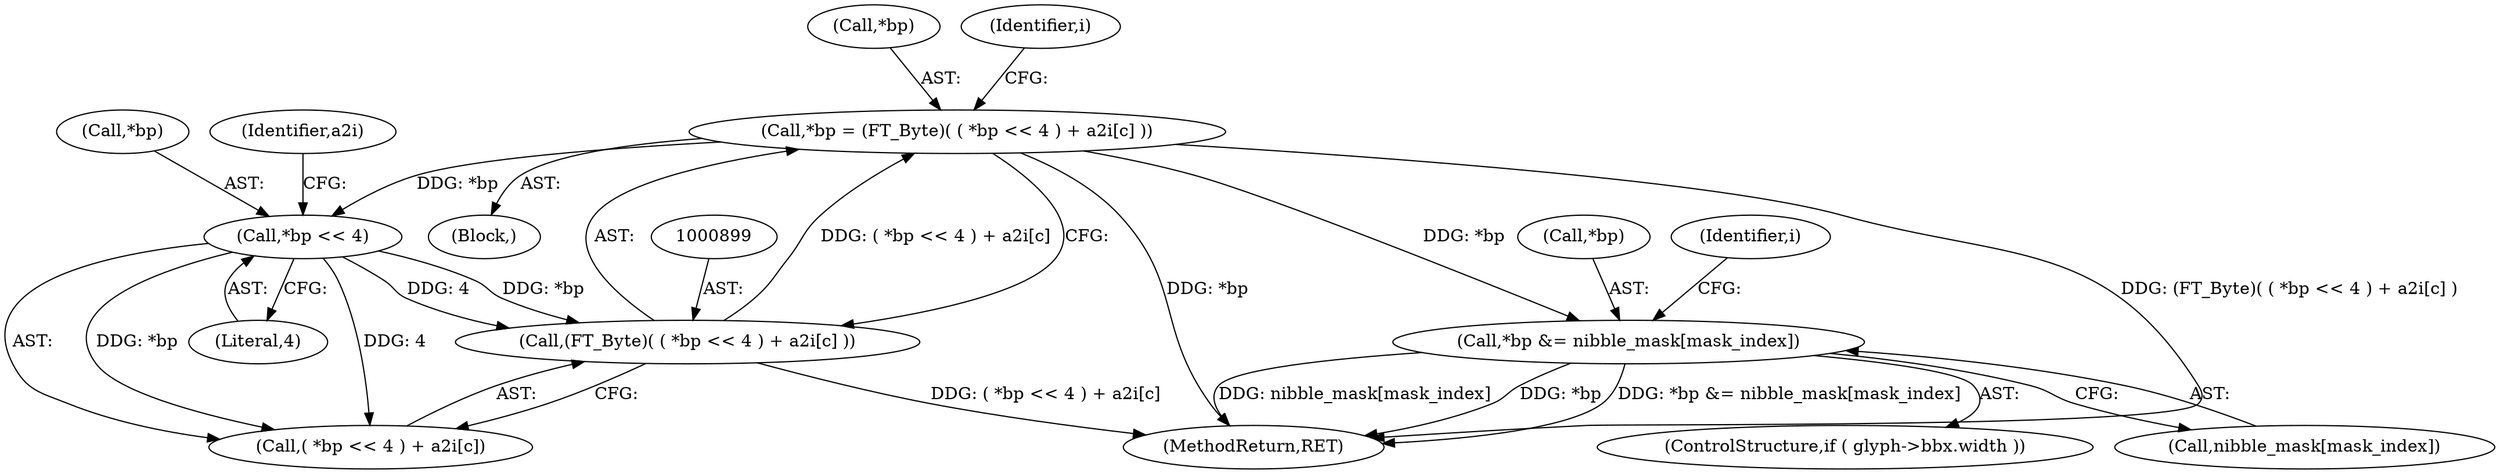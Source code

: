 digraph "0_savannah_07bdb6e289c7954e2a533039dc93c1c136099d2d@array" {
"1000966" [label="(Call,*bp &= nibble_mask[mask_index])"];
"1000895" [label="(Call,*bp = (FT_Byte)( ( *bp << 4 ) + a2i[c] ))"];
"1000898" [label="(Call,(FT_Byte)( ( *bp << 4 ) + a2i[c] ))"];
"1000901" [label="(Call,*bp << 4)"];
"1000906" [label="(Identifier,a2i)"];
"1000967" [label="(Call,*bp)"];
"1000904" [label="(Literal,4)"];
"1000895" [label="(Call,*bp = (FT_Byte)( ( *bp << 4 ) + a2i[c] ))"];
"1000883" [label="(Block,)"];
"1000902" [label="(Call,*bp)"];
"1000901" [label="(Call,*bp << 4)"];
"1000896" [label="(Call,*bp)"];
"1000960" [label="(ControlStructure,if ( glyph->bbx.width ))"];
"1000966" [label="(Call,*bp &= nibble_mask[mask_index])"];
"1000898" [label="(Call,(FT_Byte)( ( *bp << 4 ) + a2i[c] ))"];
"1000975" [label="(Identifier,i)"];
"1000900" [label="(Call,( *bp << 4 ) + a2i[c])"];
"1001571" [label="(MethodReturn,RET)"];
"1000912" [label="(Identifier,i)"];
"1000969" [label="(Call,nibble_mask[mask_index])"];
"1000966" -> "1000960"  [label="AST: "];
"1000966" -> "1000969"  [label="CFG: "];
"1000967" -> "1000966"  [label="AST: "];
"1000969" -> "1000966"  [label="AST: "];
"1000975" -> "1000966"  [label="CFG: "];
"1000966" -> "1001571"  [label="DDG: nibble_mask[mask_index]"];
"1000966" -> "1001571"  [label="DDG: *bp"];
"1000966" -> "1001571"  [label="DDG: *bp &= nibble_mask[mask_index]"];
"1000895" -> "1000966"  [label="DDG: *bp"];
"1000895" -> "1000883"  [label="AST: "];
"1000895" -> "1000898"  [label="CFG: "];
"1000896" -> "1000895"  [label="AST: "];
"1000898" -> "1000895"  [label="AST: "];
"1000912" -> "1000895"  [label="CFG: "];
"1000895" -> "1001571"  [label="DDG: (FT_Byte)( ( *bp << 4 ) + a2i[c] )"];
"1000895" -> "1001571"  [label="DDG: *bp"];
"1000898" -> "1000895"  [label="DDG: ( *bp << 4 ) + a2i[c]"];
"1000895" -> "1000901"  [label="DDG: *bp"];
"1000898" -> "1000900"  [label="CFG: "];
"1000899" -> "1000898"  [label="AST: "];
"1000900" -> "1000898"  [label="AST: "];
"1000898" -> "1001571"  [label="DDG: ( *bp << 4 ) + a2i[c]"];
"1000901" -> "1000898"  [label="DDG: *bp"];
"1000901" -> "1000898"  [label="DDG: 4"];
"1000901" -> "1000900"  [label="AST: "];
"1000901" -> "1000904"  [label="CFG: "];
"1000902" -> "1000901"  [label="AST: "];
"1000904" -> "1000901"  [label="AST: "];
"1000906" -> "1000901"  [label="CFG: "];
"1000901" -> "1000900"  [label="DDG: *bp"];
"1000901" -> "1000900"  [label="DDG: 4"];
}
